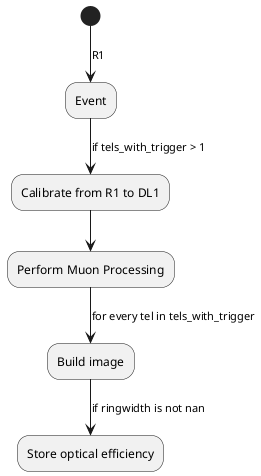 @startuml
(*) --> [R1] Event
        --> [if tels_with_trigger > 1] "Calibrate from R1 to DL1"
    
        --> "Perform Muon Processing"
        
        --> [for every tel in tels_with_trigger] "Build image"
       
        --> [if ringwidth is not nan] "Store optical efficiency"

        
        
@enduml